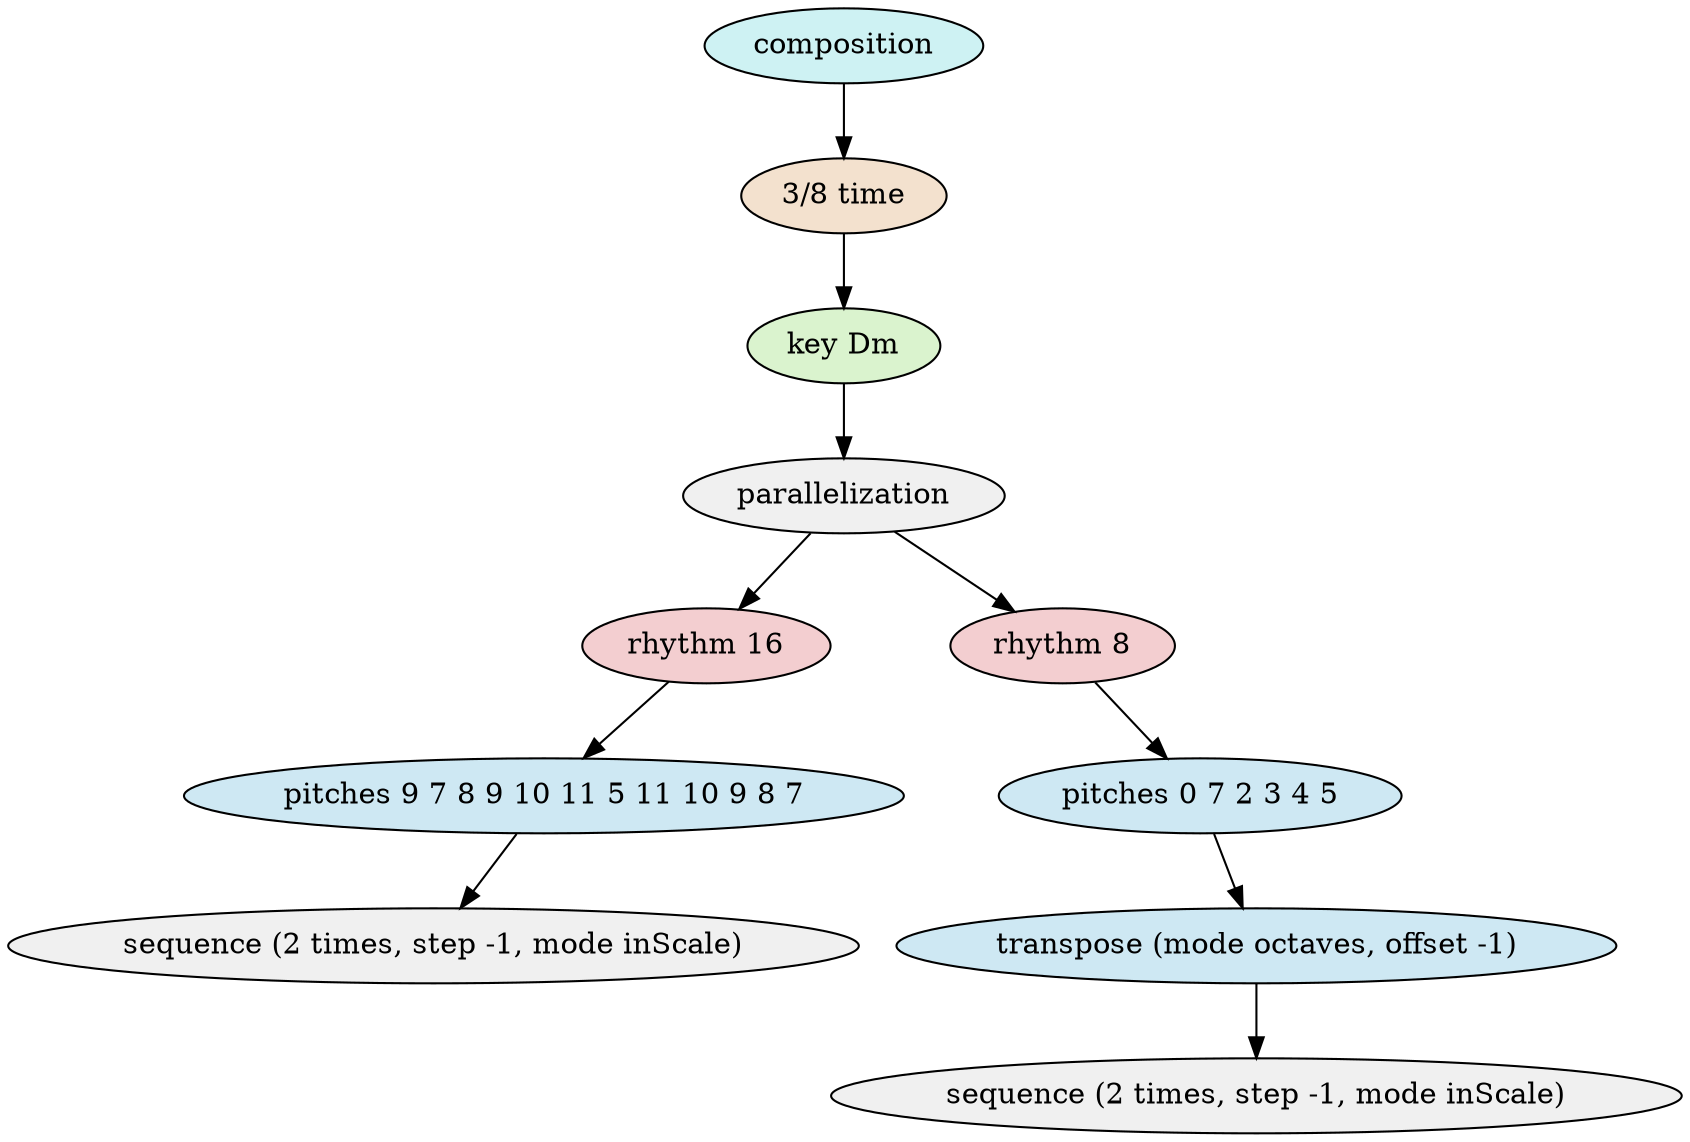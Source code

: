 digraph compositionModel {
    graph [ordering="out"];
    n0 [fillcolor="#cef2f3",style="filled",label="composition"];
    n1 [fillcolor="#f3e1ce",style="filled",label="3/8 time"];
    n0 -> n1;
    n2 [fillcolor="#daf3ce",style="filled",label="key Dm"];
    n1 -> n2;
    n3 [fillcolor="#f0f0f0",style="filled",label="parallelization"];
    n2 -> n3;
    n4 [fillcolor="#f3ced0",style="filled",label="rhythm 16"];
    n3 -> n4;
    n5 [fillcolor="#cee8f3",style="filled",label="pitches 9 7 8 9 10 11 5 11 10 9 8 7"];
    n4 -> n5;
    n6 [fillcolor="#f0f0f0",style="filled",label="sequence (2 times, step -1, mode inScale)"];
    n5 -> n6;
    n7 [fillcolor="#f3ced0",style="filled",label="rhythm 8"];
    n3 -> n7;
    n8 [fillcolor="#cee8f3",style="filled",label="pitches 0 7 2 3 4 5"];
    n7 -> n8;
    n9 [fillcolor="#cee8f3",style="filled",label="transpose (mode octaves, offset -1)"];
    n8 -> n9;
    n10 [fillcolor="#f0f0f0",style="filled",label="sequence (2 times, step -1, mode inScale)"];
    n9 -> n10;
}
